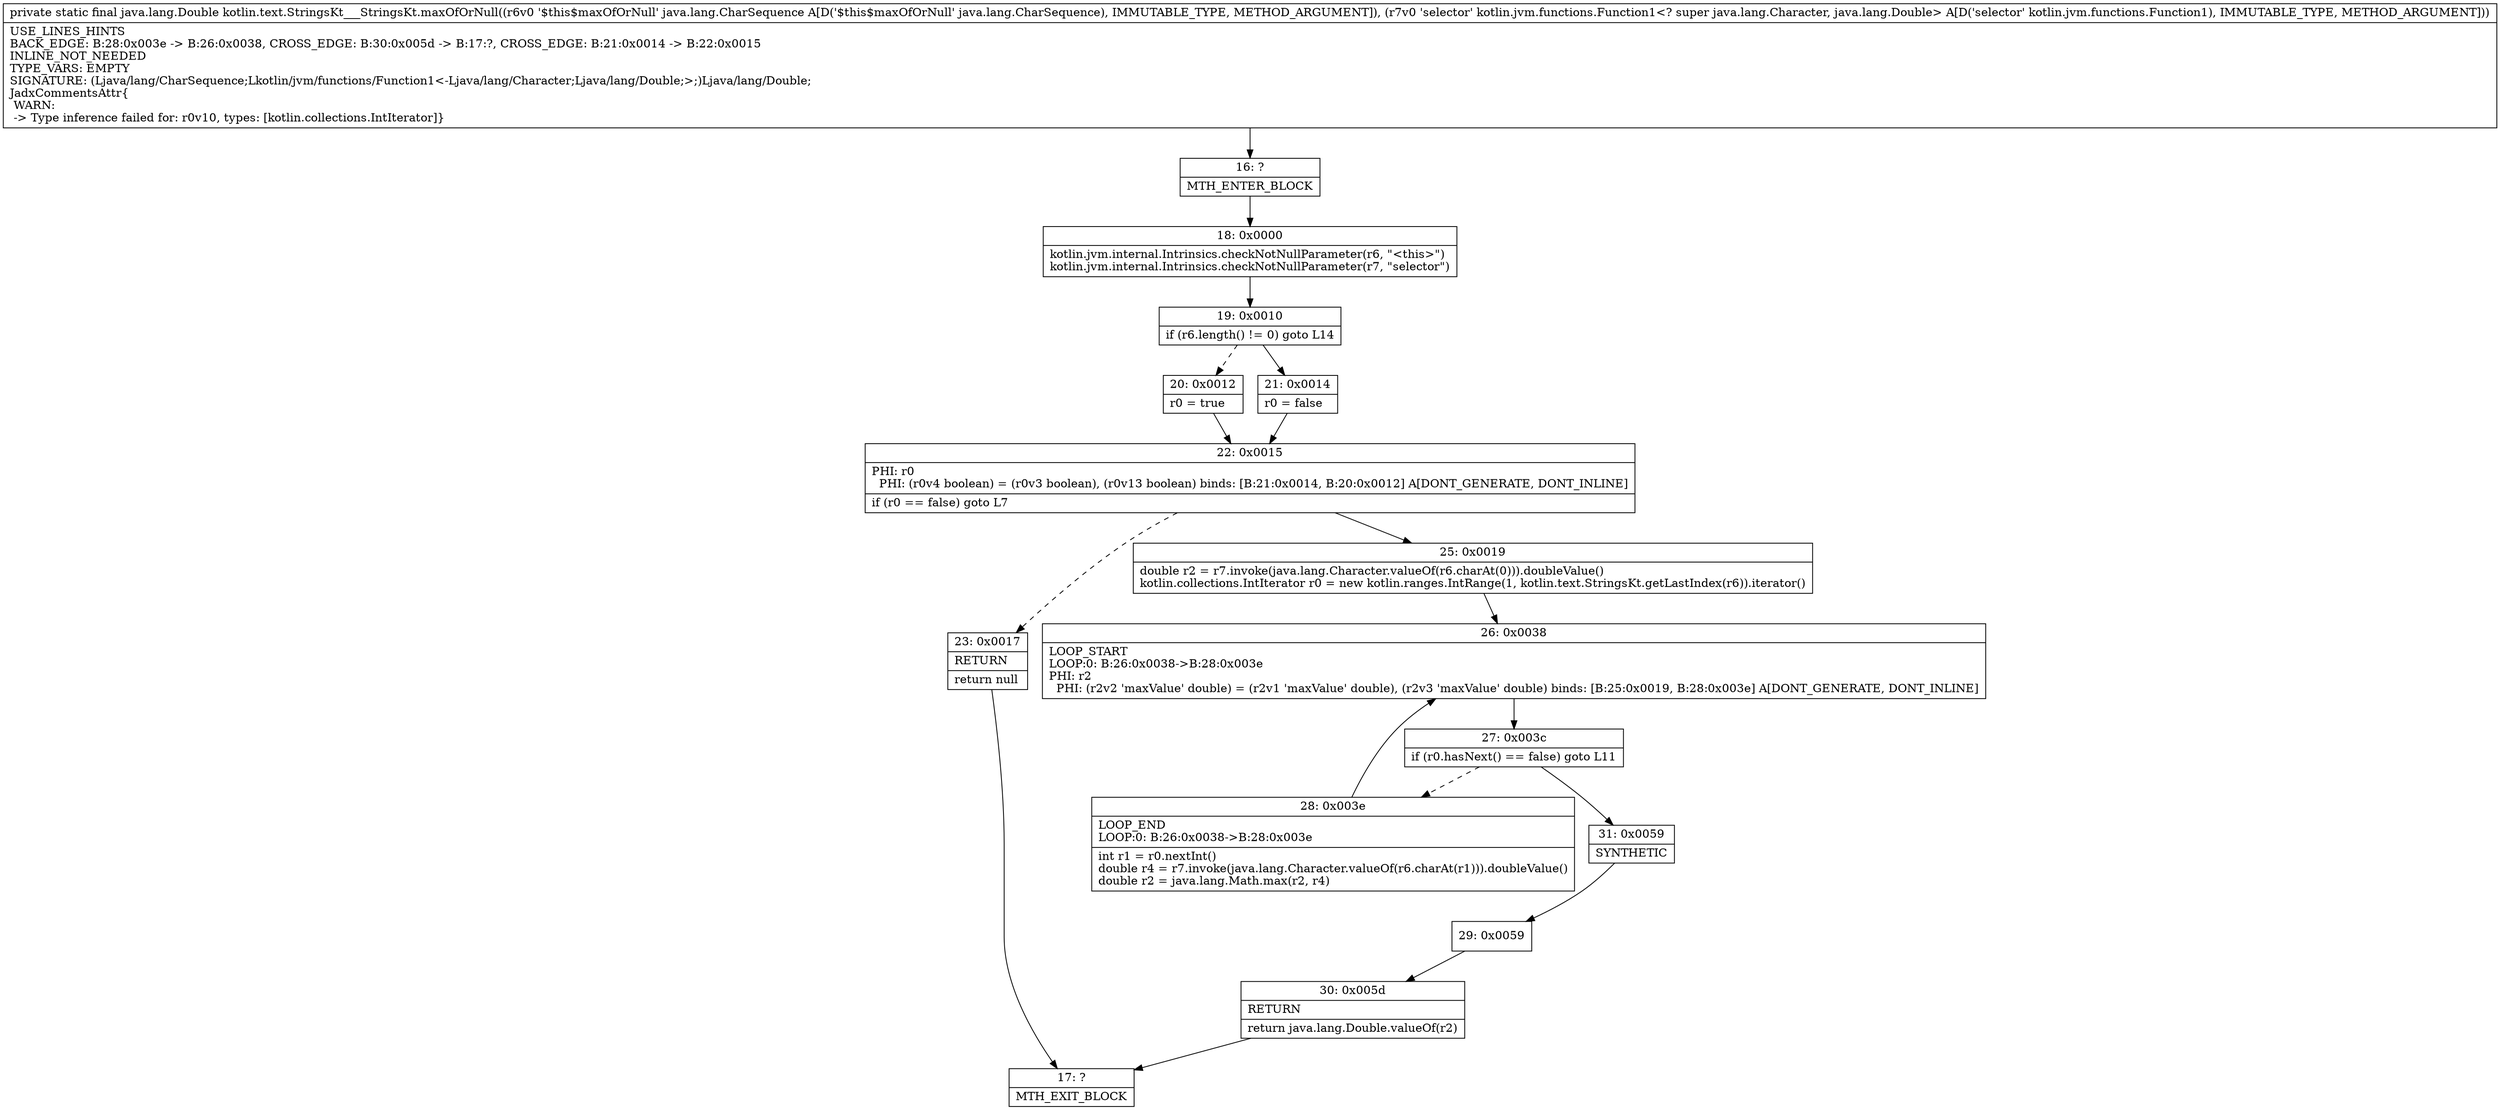 digraph "CFG forkotlin.text.StringsKt___StringsKt.maxOfOrNull(Ljava\/lang\/CharSequence;Lkotlin\/jvm\/functions\/Function1;)Ljava\/lang\/Double;" {
Node_16 [shape=record,label="{16\:\ ?|MTH_ENTER_BLOCK\l}"];
Node_18 [shape=record,label="{18\:\ 0x0000|kotlin.jvm.internal.Intrinsics.checkNotNullParameter(r6, \"\<this\>\")\lkotlin.jvm.internal.Intrinsics.checkNotNullParameter(r7, \"selector\")\l}"];
Node_19 [shape=record,label="{19\:\ 0x0010|if (r6.length() != 0) goto L14\l}"];
Node_20 [shape=record,label="{20\:\ 0x0012|r0 = true\l}"];
Node_22 [shape=record,label="{22\:\ 0x0015|PHI: r0 \l  PHI: (r0v4 boolean) = (r0v3 boolean), (r0v13 boolean) binds: [B:21:0x0014, B:20:0x0012] A[DONT_GENERATE, DONT_INLINE]\l|if (r0 == false) goto L7\l}"];
Node_23 [shape=record,label="{23\:\ 0x0017|RETURN\l|return null\l}"];
Node_17 [shape=record,label="{17\:\ ?|MTH_EXIT_BLOCK\l}"];
Node_25 [shape=record,label="{25\:\ 0x0019|double r2 = r7.invoke(java.lang.Character.valueOf(r6.charAt(0))).doubleValue()\lkotlin.collections.IntIterator r0 = new kotlin.ranges.IntRange(1, kotlin.text.StringsKt.getLastIndex(r6)).iterator()\l}"];
Node_26 [shape=record,label="{26\:\ 0x0038|LOOP_START\lLOOP:0: B:26:0x0038\-\>B:28:0x003e\lPHI: r2 \l  PHI: (r2v2 'maxValue' double) = (r2v1 'maxValue' double), (r2v3 'maxValue' double) binds: [B:25:0x0019, B:28:0x003e] A[DONT_GENERATE, DONT_INLINE]\l}"];
Node_27 [shape=record,label="{27\:\ 0x003c|if (r0.hasNext() == false) goto L11\l}"];
Node_28 [shape=record,label="{28\:\ 0x003e|LOOP_END\lLOOP:0: B:26:0x0038\-\>B:28:0x003e\l|int r1 = r0.nextInt()\ldouble r4 = r7.invoke(java.lang.Character.valueOf(r6.charAt(r1))).doubleValue()\ldouble r2 = java.lang.Math.max(r2, r4)\l}"];
Node_31 [shape=record,label="{31\:\ 0x0059|SYNTHETIC\l}"];
Node_29 [shape=record,label="{29\:\ 0x0059}"];
Node_30 [shape=record,label="{30\:\ 0x005d|RETURN\l|return java.lang.Double.valueOf(r2)\l}"];
Node_21 [shape=record,label="{21\:\ 0x0014|r0 = false\l}"];
MethodNode[shape=record,label="{private static final java.lang.Double kotlin.text.StringsKt___StringsKt.maxOfOrNull((r6v0 '$this$maxOfOrNull' java.lang.CharSequence A[D('$this$maxOfOrNull' java.lang.CharSequence), IMMUTABLE_TYPE, METHOD_ARGUMENT]), (r7v0 'selector' kotlin.jvm.functions.Function1\<? super java.lang.Character, java.lang.Double\> A[D('selector' kotlin.jvm.functions.Function1), IMMUTABLE_TYPE, METHOD_ARGUMENT]))  | USE_LINES_HINTS\lBACK_EDGE: B:28:0x003e \-\> B:26:0x0038, CROSS_EDGE: B:30:0x005d \-\> B:17:?, CROSS_EDGE: B:21:0x0014 \-\> B:22:0x0015\lINLINE_NOT_NEEDED\lTYPE_VARS: EMPTY\lSIGNATURE: (Ljava\/lang\/CharSequence;Lkotlin\/jvm\/functions\/Function1\<\-Ljava\/lang\/Character;Ljava\/lang\/Double;\>;)Ljava\/lang\/Double;\lJadxCommentsAttr\{\l WARN: \l \-\> Type inference failed for: r0v10, types: [kotlin.collections.IntIterator]\}\l}"];
MethodNode -> Node_16;Node_16 -> Node_18;
Node_18 -> Node_19;
Node_19 -> Node_20[style=dashed];
Node_19 -> Node_21;
Node_20 -> Node_22;
Node_22 -> Node_23[style=dashed];
Node_22 -> Node_25;
Node_23 -> Node_17;
Node_25 -> Node_26;
Node_26 -> Node_27;
Node_27 -> Node_28[style=dashed];
Node_27 -> Node_31;
Node_28 -> Node_26;
Node_31 -> Node_29;
Node_29 -> Node_30;
Node_30 -> Node_17;
Node_21 -> Node_22;
}

